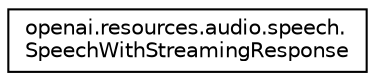 digraph "Graphical Class Hierarchy"
{
 // LATEX_PDF_SIZE
  edge [fontname="Helvetica",fontsize="10",labelfontname="Helvetica",labelfontsize="10"];
  node [fontname="Helvetica",fontsize="10",shape=record];
  rankdir="LR";
  Node0 [label="openai.resources.audio.speech.\lSpeechWithStreamingResponse",height=0.2,width=0.4,color="black", fillcolor="white", style="filled",URL="$classopenai_1_1resources_1_1audio_1_1speech_1_1SpeechWithStreamingResponse.html",tooltip=" "];
}
